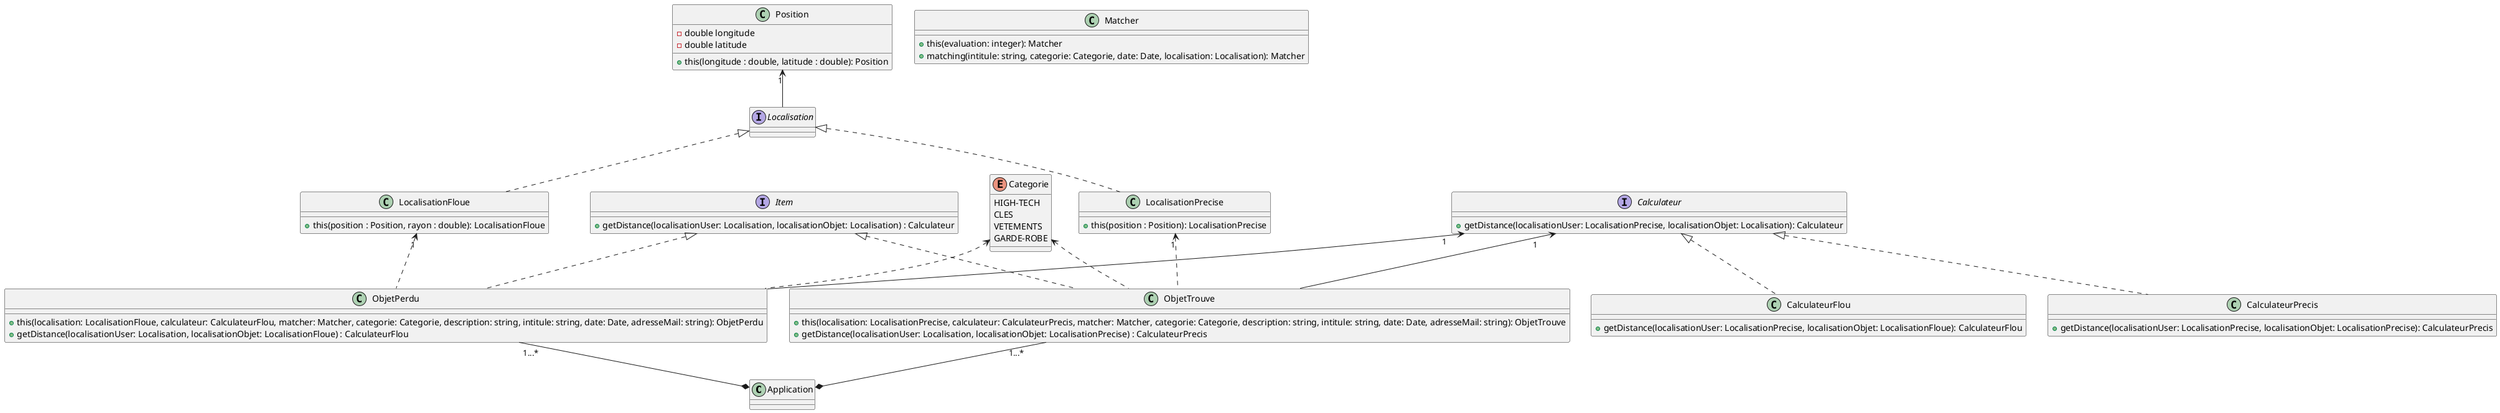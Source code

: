 @startuml
'https://plantuml.com/class-diagram

class Application
enum Categorie
{
    HIGH-TECH
    CLES
    VETEMENTS
    GARDE-ROBE
}

class Matcher
{
    + this(evaluation: integer): Matcher
    + matching(intitule: string, categorie: Categorie, date: Date, localisation: Localisation): Matcher
}

interface Calculateur
{
    +getDistance(localisationUser: LocalisationPrecise, localisationObjet: Localisation): Calculateur
}

class CalculateurFlou
{
    +getDistance(localisationUser: LocalisationPrecise, localisationObjet: LocalisationFloue): CalculateurFlou
}

class CalculateurPrecis
{
    +getDistance(localisationUser: LocalisationPrecise, localisationObjet: LocalisationPrecise): CalculateurPrecis
}

interface Item
{
    +getDistance(localisationUser: Localisation, localisationObjet: Localisation) : Calculateur
}

class ObjetTrouve
{
    +this(localisation: LocalisationPrecise, calculateur: CalculateurPrecis, matcher: Matcher, categorie: Categorie, description: string, intitule: string, date: Date, adresseMail: string): ObjetTrouve
    +getDistance(localisationUser: Localisation, localisationObjet: LocalisationPrecise) : CalculateurPrecis
}

class ObjetPerdu
{
    +this(localisation: LocalisationFloue, calculateur: CalculateurFlou, matcher: Matcher, categorie: Categorie, description: string, intitule: string, date: Date, adresseMail: string): ObjetPerdu
    +getDistance(localisationUser: Localisation, localisationObjet: LocalisationFloue) : CalculateurFlou
}

class Position
{
    - double longitude
    - double latitude
    + this(longitude : double, latitude : double): Position
}

interface Localisation
{
}

class LocalisationPrecise
{
    +this(position : Position): LocalisationPrecise
}

class LocalisationFloue
{
    +this(position : Position, rayon : double): LocalisationFloue
}


ObjetTrouve "1...*" --* Application
ObjetPerdu "1...*" --* Application

Categorie <.. ObjetTrouve
Categorie <.. ObjetPerdu

Item <|.. ObjetPerdu
Item <|.. ObjetTrouve

Localisation <|.. LocalisationPrecise
Localisation <|.. LocalisationFloue

LocalisationPrecise "1" <.. ObjetTrouve
LocalisationFloue "1" <.. ObjetPerdu

Position "1" <-- Localisation

Calculateur "1" <-- ObjetTrouve
Calculateur "1" <-- ObjetPerdu

Calculateur <|.. CalculateurFlou
Calculateur <|.. CalculateurPrecis

@enduml